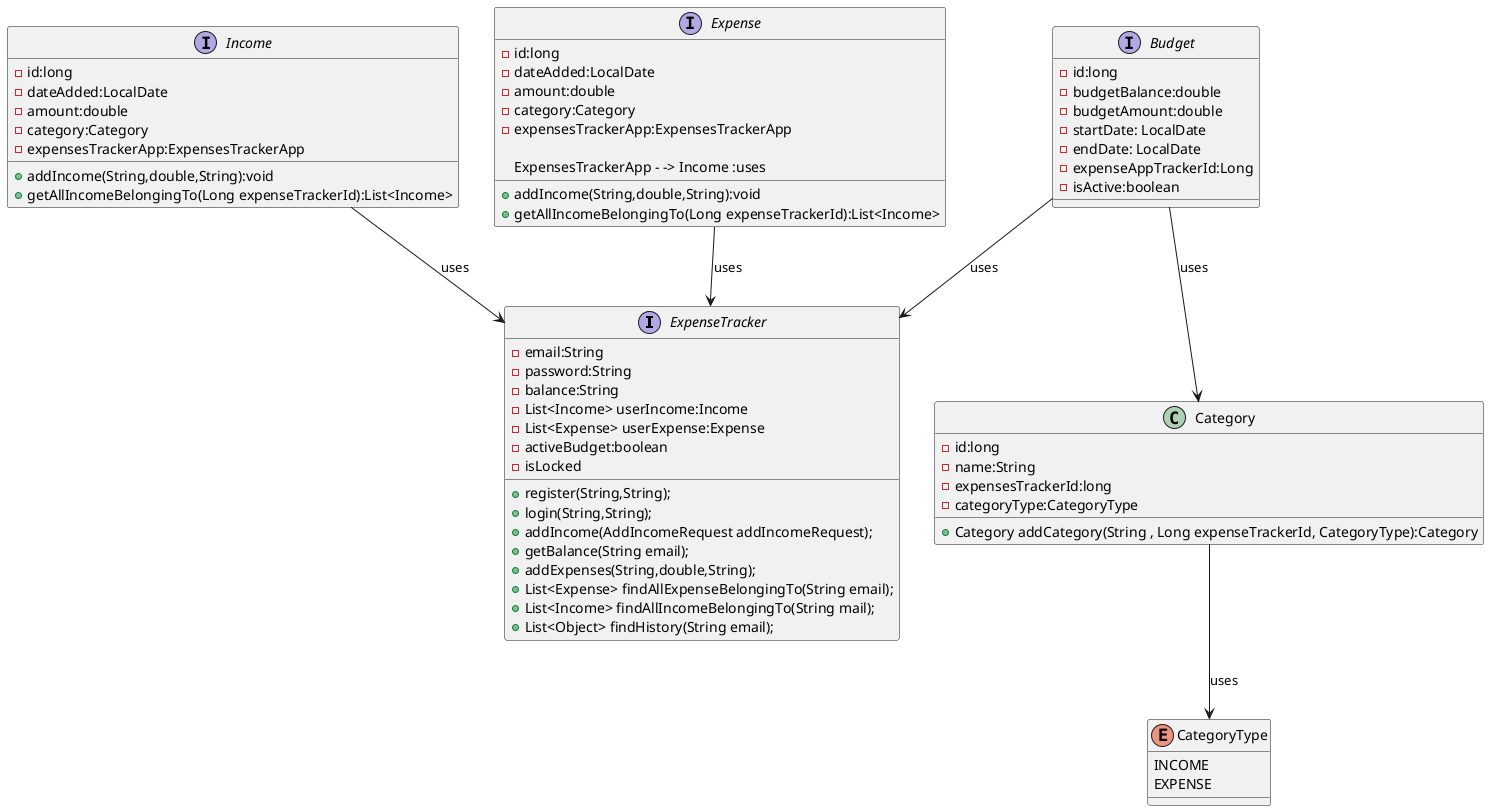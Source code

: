 @startuml
interface ExpenseTracker{
   - email:String
   -password:String
   -balance:String
   -List<Income> userIncome:Income
   -List<Expense> userExpense:Expense
   -activeBudget:boolean
   -isLocked

   +register(String,String);
   +login(String,String);
   +addIncome(AddIncomeRequest addIncomeRequest);
   +getBalance(String email);
   +addExpenses(String,double,String);
   +List<Expense> findAllExpenseBelongingTo(String email);
   +List<Income> findAllIncomeBelongingTo(String mail);
   +List<Object> findHistory(String email);

}
interface Income{
    -id:long
    -dateAdded:LocalDate
    -amount:double
    -category:Category
    -expensesTrackerApp:ExpensesTrackerApp

    +addIncome(String,double,String):void
    +getAllIncomeBelongingTo(Long expenseTrackerId):List<Income>

    }
Income--> ExpenseTracker:uses

interface Expense{
    -id:long
    -dateAdded:LocalDate
    -amount:double
    -category:Category
    -expensesTrackerApp:ExpensesTrackerApp

    +addIncome(String,double,String):void
    +getAllIncomeBelongingTo(Long expenseTrackerId):List<Income>
        ExpensesTrackerApp - -> Income :uses
    }
Expense--> ExpenseTracker:uses

interface Budget{
     -id:long
     -budgetBalance:double
     -budgetAmount:double
     -startDate: LocalDate
     -endDate: LocalDate
     -expenseAppTrackerId:Long
     -isActive:boolean
}
Budget-->ExpenseTracker :uses
Enum CategoryType{
INCOME
EXPENSE
}
Category --> CategoryType:uses

Class Category{
   -id:long
   -name:String
   -expensesTrackerId:long
   -categoryType:CategoryType

  +Category addCategory(String , Long expenseTrackerId, CategoryType):Category
}
Budget --> Category:uses

@enduml